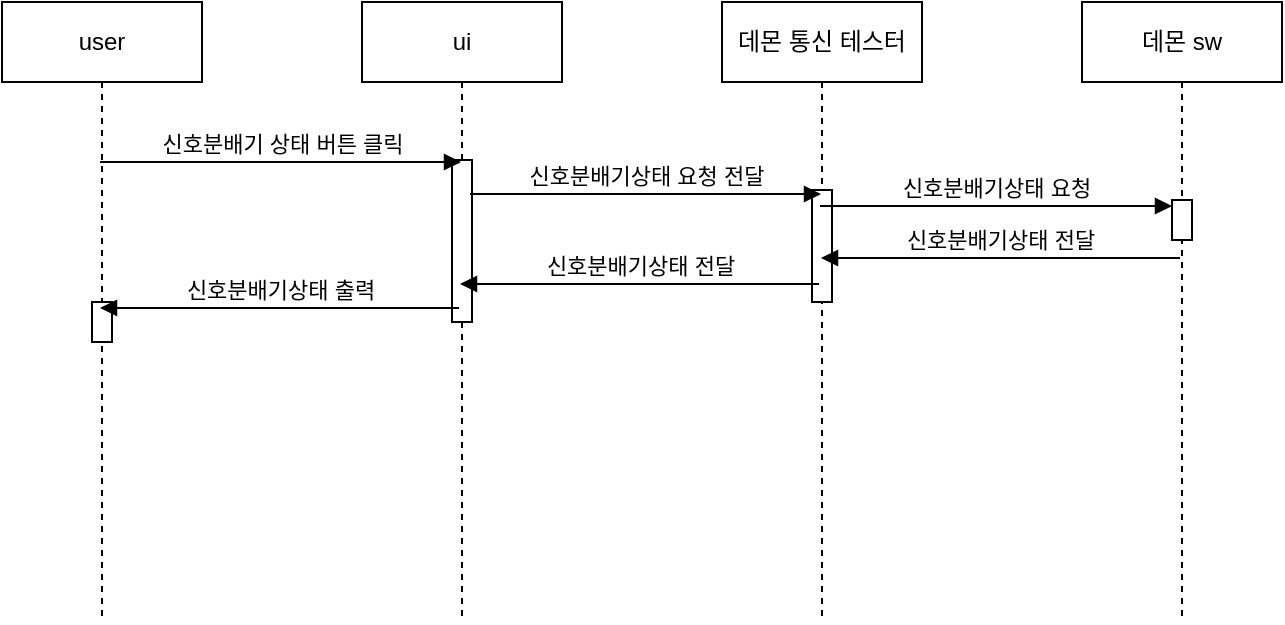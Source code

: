 <mxfile version="20.5.3" type="github">
  <diagram id="pif2WjpYg3SQ1ZABzHkp" name="페이지-1">
    <mxGraphModel dx="1038" dy="579" grid="1" gridSize="10" guides="1" tooltips="1" connect="1" arrows="1" fold="1" page="1" pageScale="1" pageWidth="827" pageHeight="1169" math="0" shadow="0">
      <root>
        <mxCell id="0" />
        <mxCell id="1" parent="0" />
        <mxCell id="HWvmb-3tvk5kH9C78jrE-1" value="ui" style="shape=umlLifeline;perimeter=lifelinePerimeter;whiteSpace=wrap;html=1;container=1;collapsible=0;recursiveResize=0;outlineConnect=0;" vertex="1" parent="1">
          <mxGeometry x="281" y="10" width="100" height="310" as="geometry" />
        </mxCell>
        <mxCell id="HWvmb-3tvk5kH9C78jrE-2" value="" style="html=1;points=[];perimeter=orthogonalPerimeter;" vertex="1" parent="HWvmb-3tvk5kH9C78jrE-1">
          <mxGeometry x="45" y="79" width="10" height="81" as="geometry" />
        </mxCell>
        <mxCell id="HWvmb-3tvk5kH9C78jrE-3" value="user" style="shape=umlLifeline;perimeter=lifelinePerimeter;whiteSpace=wrap;html=1;container=1;collapsible=0;recursiveResize=0;outlineConnect=0;" vertex="1" parent="1">
          <mxGeometry x="101" y="10" width="100" height="310" as="geometry" />
        </mxCell>
        <mxCell id="HWvmb-3tvk5kH9C78jrE-4" value="" style="html=1;points=[];perimeter=orthogonalPerimeter;" vertex="1" parent="HWvmb-3tvk5kH9C78jrE-3">
          <mxGeometry x="45" y="150" width="10" height="20" as="geometry" />
        </mxCell>
        <mxCell id="HWvmb-3tvk5kH9C78jrE-5" value="데몬 통신 테스터" style="shape=umlLifeline;perimeter=lifelinePerimeter;whiteSpace=wrap;html=1;container=1;collapsible=0;recursiveResize=0;outlineConnect=0;" vertex="1" parent="1">
          <mxGeometry x="461" y="10" width="100" height="310" as="geometry" />
        </mxCell>
        <mxCell id="HWvmb-3tvk5kH9C78jrE-6" value="" style="html=1;points=[];perimeter=orthogonalPerimeter;" vertex="1" parent="HWvmb-3tvk5kH9C78jrE-5">
          <mxGeometry x="45" y="94" width="10" height="56" as="geometry" />
        </mxCell>
        <mxCell id="HWvmb-3tvk5kH9C78jrE-7" value="데몬 sw" style="shape=umlLifeline;perimeter=lifelinePerimeter;whiteSpace=wrap;html=1;container=1;collapsible=0;recursiveResize=0;outlineConnect=0;" vertex="1" parent="1">
          <mxGeometry x="641" y="10" width="100" height="310" as="geometry" />
        </mxCell>
        <mxCell id="HWvmb-3tvk5kH9C78jrE-8" value="" style="html=1;points=[];perimeter=orthogonalPerimeter;" vertex="1" parent="HWvmb-3tvk5kH9C78jrE-7">
          <mxGeometry x="45" y="99" width="10" height="20" as="geometry" />
        </mxCell>
        <mxCell id="HWvmb-3tvk5kH9C78jrE-9" value="신호분배기 상태 버튼 클릭" style="html=1;verticalAlign=bottom;endArrow=block;rounded=0;" edge="1" parent="1" target="HWvmb-3tvk5kH9C78jrE-1">
          <mxGeometry width="80" relative="1" as="geometry">
            <mxPoint x="150" y="90" as="sourcePoint" />
            <mxPoint x="230" y="90" as="targetPoint" />
          </mxGeometry>
        </mxCell>
        <mxCell id="HWvmb-3tvk5kH9C78jrE-10" value="신호분배기상태 요청 전달" style="html=1;verticalAlign=bottom;endArrow=block;rounded=0;" edge="1" parent="1">
          <mxGeometry width="80" relative="1" as="geometry">
            <mxPoint x="335" y="106" as="sourcePoint" />
            <mxPoint x="510.5" y="106" as="targetPoint" />
          </mxGeometry>
        </mxCell>
        <mxCell id="HWvmb-3tvk5kH9C78jrE-11" value="신호분배기상태 요청" style="html=1;verticalAlign=bottom;endArrow=block;rounded=0;" edge="1" parent="1" target="HWvmb-3tvk5kH9C78jrE-8">
          <mxGeometry width="80" relative="1" as="geometry">
            <mxPoint x="510" y="112" as="sourcePoint" />
            <mxPoint x="685.5" y="112" as="targetPoint" />
          </mxGeometry>
        </mxCell>
        <mxCell id="HWvmb-3tvk5kH9C78jrE-12" value="신호분배기상태 전달" style="html=1;verticalAlign=bottom;endArrow=block;rounded=0;" edge="1" parent="1">
          <mxGeometry width="80" relative="1" as="geometry">
            <mxPoint x="690" y="138" as="sourcePoint" />
            <mxPoint x="510.5" y="138" as="targetPoint" />
          </mxGeometry>
        </mxCell>
        <mxCell id="HWvmb-3tvk5kH9C78jrE-13" value="신호분배기상태 전달" style="html=1;verticalAlign=bottom;endArrow=block;rounded=0;" edge="1" parent="1">
          <mxGeometry width="80" relative="1" as="geometry">
            <mxPoint x="509.5" y="151" as="sourcePoint" />
            <mxPoint x="330" y="151" as="targetPoint" />
          </mxGeometry>
        </mxCell>
        <mxCell id="HWvmb-3tvk5kH9C78jrE-14" value="신호분배기상태 출력" style="html=1;verticalAlign=bottom;endArrow=block;rounded=0;" edge="1" parent="1">
          <mxGeometry width="80" relative="1" as="geometry">
            <mxPoint x="329.5" y="163" as="sourcePoint" />
            <mxPoint x="150" y="163" as="targetPoint" />
          </mxGeometry>
        </mxCell>
      </root>
    </mxGraphModel>
  </diagram>
</mxfile>
